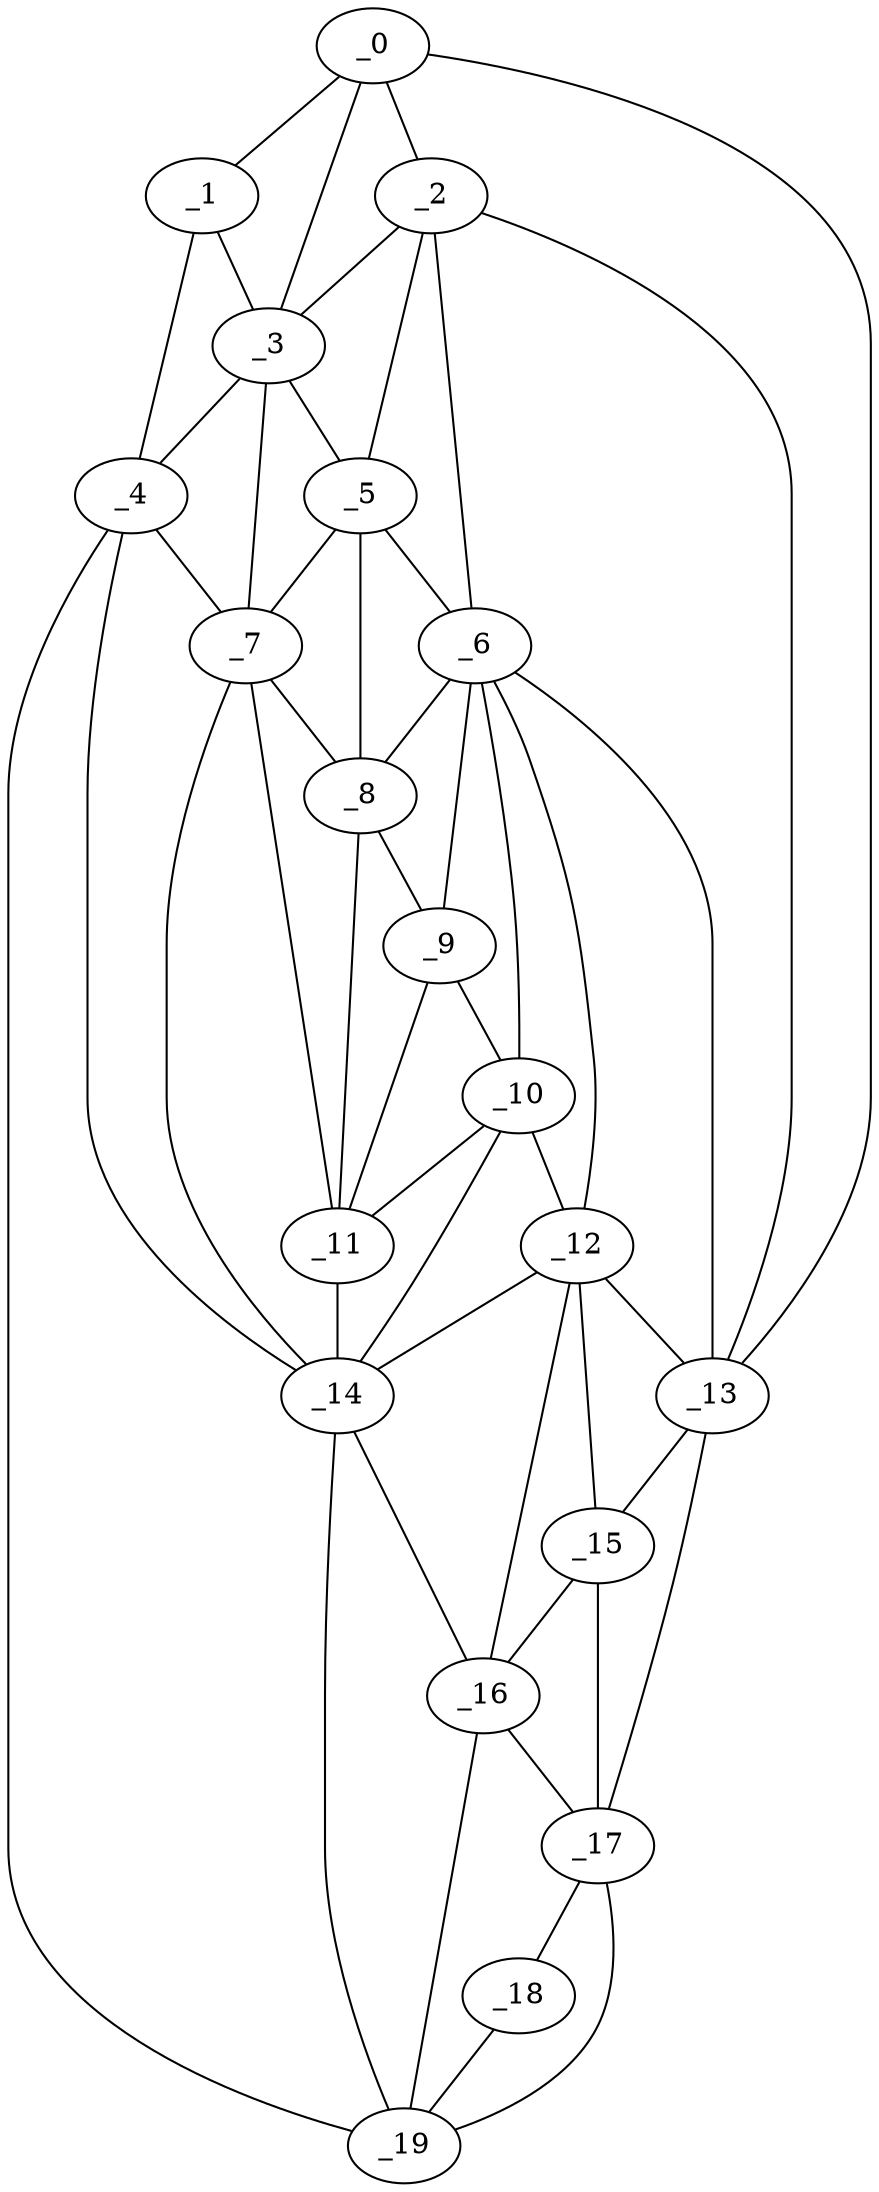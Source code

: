 graph "obj84__315.gxl" {
	_0	 [x=6,
		y=69];
	_1	 [x=6,
		y=88];
	_0 -- _1	 [valence=1];
	_2	 [x=32,
		y=60];
	_0 -- _2	 [valence=2];
	_3	 [x=34,
		y=79];
	_0 -- _3	 [valence=2];
	_13	 [x=89,
		y=36];
	_0 -- _13	 [valence=1];
	_1 -- _3	 [valence=2];
	_4	 [x=35,
		y=96];
	_1 -- _4	 [valence=1];
	_2 -- _3	 [valence=2];
	_5	 [x=44,
		y=62];
	_2 -- _5	 [valence=1];
	_6	 [x=53,
		y=54];
	_2 -- _6	 [valence=2];
	_2 -- _13	 [valence=2];
	_3 -- _4	 [valence=2];
	_3 -- _5	 [valence=2];
	_7	 [x=57,
		y=78];
	_3 -- _7	 [valence=2];
	_4 -- _7	 [valence=1];
	_14	 [x=91,
		y=63];
	_4 -- _14	 [valence=2];
	_19	 [x=125,
		y=56];
	_4 -- _19	 [valence=1];
	_5 -- _6	 [valence=1];
	_5 -- _7	 [valence=1];
	_8	 [x=59,
		y=69];
	_5 -- _8	 [valence=2];
	_6 -- _8	 [valence=1];
	_9	 [x=61,
		y=54];
	_6 -- _9	 [valence=2];
	_10	 [x=71,
		y=49];
	_6 -- _10	 [valence=2];
	_12	 [x=80,
		y=43];
	_6 -- _12	 [valence=2];
	_6 -- _13	 [valence=1];
	_7 -- _8	 [valence=1];
	_11	 [x=77,
		y=67];
	_7 -- _11	 [valence=1];
	_7 -- _14	 [valence=2];
	_8 -- _9	 [valence=2];
	_8 -- _11	 [valence=1];
	_9 -- _10	 [valence=2];
	_9 -- _11	 [valence=2];
	_10 -- _11	 [valence=1];
	_10 -- _12	 [valence=2];
	_10 -- _14	 [valence=2];
	_11 -- _14	 [valence=2];
	_12 -- _13	 [valence=1];
	_12 -- _14	 [valence=2];
	_15	 [x=96,
		y=38];
	_12 -- _15	 [valence=1];
	_16	 [x=99,
		y=56];
	_12 -- _16	 [valence=2];
	_13 -- _15	 [valence=1];
	_17	 [x=107,
		y=35];
	_13 -- _17	 [valence=1];
	_14 -- _16	 [valence=1];
	_14 -- _19	 [valence=2];
	_15 -- _16	 [valence=2];
	_15 -- _17	 [valence=2];
	_16 -- _17	 [valence=1];
	_16 -- _19	 [valence=1];
	_18	 [x=125,
		y=39];
	_17 -- _18	 [valence=1];
	_17 -- _19	 [valence=2];
	_18 -- _19	 [valence=1];
}
